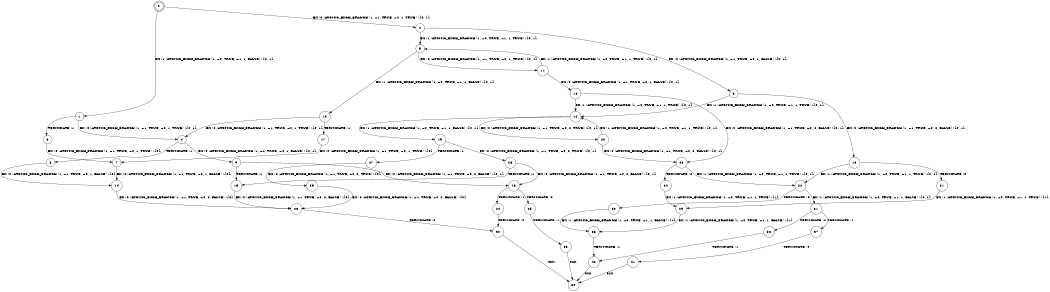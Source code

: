 digraph BCG {
size = "7, 10.5";
center = TRUE;
node [shape = circle];
0 [peripheries = 2];
0 -> 1 [label = "EX !1 !ATOMIC_EXCH_BRANCH (1, +0, TRUE, +1, 1, FALSE) !{0, 1}"];
0 -> 2 [label = "EX !0 !ATOMIC_EXCH_BRANCH (1, +1, TRUE, +0, 1, TRUE) !{0, 1}"];
1 -> 3 [label = "TERMINATE !1"];
1 -> 4 [label = "EX !0 !ATOMIC_EXCH_BRANCH (1, +1, TRUE, +0, 1, TRUE) !{0, 1}"];
2 -> 5 [label = "EX !1 !ATOMIC_EXCH_BRANCH (1, +0, TRUE, +1, 1, TRUE) !{0, 1}"];
2 -> 6 [label = "EX !0 !ATOMIC_EXCH_BRANCH (1, +1, TRUE, +0, 1, FALSE) !{0, 1}"];
3 -> 7 [label = "EX !0 !ATOMIC_EXCH_BRANCH (1, +1, TRUE, +0, 1, TRUE) !{0}"];
4 -> 8 [label = "TERMINATE !1"];
4 -> 9 [label = "EX !0 !ATOMIC_EXCH_BRANCH (1, +1, TRUE, +0, 1, FALSE) !{0, 1}"];
5 -> 10 [label = "EX !1 !ATOMIC_EXCH_BRANCH (1, +0, TRUE, +1, 1, FALSE) !{0, 1}"];
5 -> 11 [label = "EX !0 !ATOMIC_EXCH_BRANCH (1, +1, TRUE, +0, 1, TRUE) !{0, 1}"];
6 -> 12 [label = "EX !1 !ATOMIC_EXCH_BRANCH (1, +0, TRUE, +1, 1, TRUE) !{0, 1}"];
6 -> 13 [label = "EX !0 !ATOMIC_EXCH_BRANCH (1, +1, TRUE, +0, 2, FALSE) !{0, 1}"];
7 -> 14 [label = "EX !0 !ATOMIC_EXCH_BRANCH (1, +1, TRUE, +0, 1, FALSE) !{0}"];
8 -> 14 [label = "EX !0 !ATOMIC_EXCH_BRANCH (1, +1, TRUE, +0, 1, FALSE) !{0}"];
9 -> 15 [label = "TERMINATE !1"];
9 -> 16 [label = "EX !0 !ATOMIC_EXCH_BRANCH (1, +1, TRUE, +0, 2, FALSE) !{0, 1}"];
10 -> 17 [label = "TERMINATE !1"];
10 -> 4 [label = "EX !0 !ATOMIC_EXCH_BRANCH (1, +1, TRUE, +0, 1, TRUE) !{0, 1}"];
11 -> 5 [label = "EX !1 !ATOMIC_EXCH_BRANCH (1, +0, TRUE, +1, 1, TRUE) !{0, 1}"];
11 -> 18 [label = "EX !0 !ATOMIC_EXCH_BRANCH (1, +1, TRUE, +0, 1, FALSE) !{0, 1}"];
12 -> 19 [label = "EX !1 !ATOMIC_EXCH_BRANCH (1, +0, TRUE, +1, 1, FALSE) !{0, 1}"];
12 -> 20 [label = "EX !0 !ATOMIC_EXCH_BRANCH (1, +1, TRUE, +0, 2, TRUE) !{0, 1}"];
13 -> 21 [label = "TERMINATE !0"];
13 -> 22 [label = "EX !1 !ATOMIC_EXCH_BRANCH (1, +0, TRUE, +1, 1, TRUE) !{0, 1}"];
14 -> 23 [label = "EX !0 !ATOMIC_EXCH_BRANCH (1, +1, TRUE, +0, 2, FALSE) !{0}"];
15 -> 23 [label = "EX !0 !ATOMIC_EXCH_BRANCH (1, +1, TRUE, +0, 2, FALSE) !{0}"];
16 -> 24 [label = "TERMINATE !1"];
16 -> 25 [label = "TERMINATE !0"];
17 -> 7 [label = "EX !0 !ATOMIC_EXCH_BRANCH (1, +1, TRUE, +0, 1, TRUE) !{0}"];
18 -> 12 [label = "EX !1 !ATOMIC_EXCH_BRANCH (1, +0, TRUE, +1, 1, TRUE) !{0, 1}"];
18 -> 26 [label = "EX !0 !ATOMIC_EXCH_BRANCH (1, +1, TRUE, +0, 2, FALSE) !{0, 1}"];
19 -> 27 [label = "TERMINATE !1"];
19 -> 28 [label = "EX !0 !ATOMIC_EXCH_BRANCH (1, +1, TRUE, +0, 2, TRUE) !{0, 1}"];
20 -> 12 [label = "EX !1 !ATOMIC_EXCH_BRANCH (1, +0, TRUE, +1, 1, TRUE) !{0, 1}"];
20 -> 26 [label = "EX !0 !ATOMIC_EXCH_BRANCH (1, +1, TRUE, +0, 2, FALSE) !{0, 1}"];
21 -> 29 [label = "EX !1 !ATOMIC_EXCH_BRANCH (1, +0, TRUE, +1, 1, TRUE) !{1}"];
22 -> 30 [label = "TERMINATE !0"];
22 -> 31 [label = "EX !1 !ATOMIC_EXCH_BRANCH (1, +0, TRUE, +1, 1, FALSE) !{0, 1}"];
23 -> 32 [label = "TERMINATE !0"];
24 -> 32 [label = "TERMINATE !0"];
25 -> 33 [label = "TERMINATE !1"];
26 -> 34 [label = "TERMINATE !0"];
26 -> 22 [label = "EX !1 !ATOMIC_EXCH_BRANCH (1, +0, TRUE, +1, 1, TRUE) !{0, 1}"];
27 -> 35 [label = "EX !0 !ATOMIC_EXCH_BRANCH (1, +1, TRUE, +0, 2, TRUE) !{0}"];
28 -> 15 [label = "TERMINATE !1"];
28 -> 16 [label = "EX !0 !ATOMIC_EXCH_BRANCH (1, +1, TRUE, +0, 2, FALSE) !{0, 1}"];
29 -> 36 [label = "EX !1 !ATOMIC_EXCH_BRANCH (1, +0, TRUE, +1, 1, FALSE) !{1}"];
30 -> 36 [label = "EX !1 !ATOMIC_EXCH_BRANCH (1, +0, TRUE, +1, 1, FALSE) !{1}"];
31 -> 37 [label = "TERMINATE !1"];
31 -> 38 [label = "TERMINATE !0"];
32 -> 39 [label = "exit"];
33 -> 39 [label = "exit"];
34 -> 29 [label = "EX !1 !ATOMIC_EXCH_BRANCH (1, +0, TRUE, +1, 1, TRUE) !{1}"];
35 -> 23 [label = "EX !0 !ATOMIC_EXCH_BRANCH (1, +1, TRUE, +0, 2, FALSE) !{0}"];
36 -> 40 [label = "TERMINATE !1"];
37 -> 41 [label = "TERMINATE !0"];
38 -> 40 [label = "TERMINATE !1"];
40 -> 39 [label = "exit"];
41 -> 39 [label = "exit"];
}
